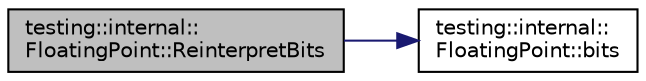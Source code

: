 digraph "testing::internal::FloatingPoint::ReinterpretBits"
{
 // LATEX_PDF_SIZE
  bgcolor="transparent";
  edge [fontname="Helvetica",fontsize="10",labelfontname="Helvetica",labelfontsize="10"];
  node [fontname="Helvetica",fontsize="10",shape=record];
  rankdir="LR";
  Node1 [label="testing::internal::\lFloatingPoint::ReinterpretBits",height=0.2,width=0.4,color="black", fillcolor="grey75", style="filled", fontcolor="black",tooltip=" "];
  Node1 -> Node2 [color="midnightblue",fontsize="10",style="solid",fontname="Helvetica"];
  Node2 [label="testing::internal::\lFloatingPoint::bits",height=0.2,width=0.4,color="black",URL="$classtesting_1_1internal_1_1FloatingPoint.html#aab053be914bdc9e507c0db89740c318c",tooltip=" "];
}
